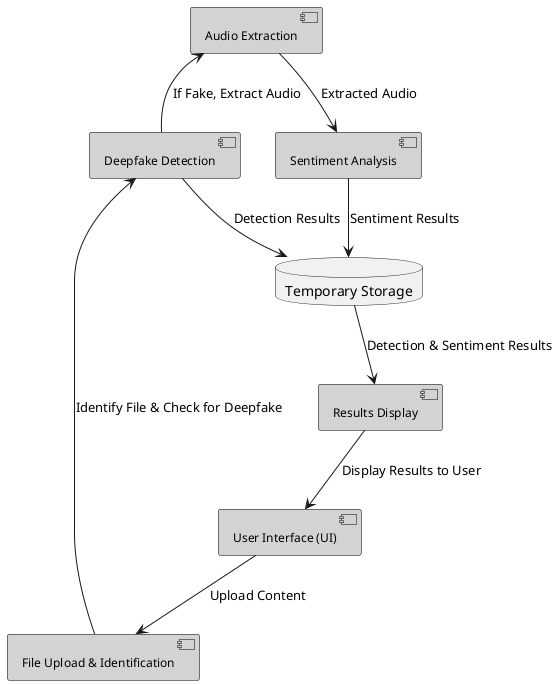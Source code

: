 @startuml
skinparam defaultTextAlignment center

' Define components with custom styling
skinparam component {
    BorderColor black
    BackgroundColor lightgray
    FontSize 12
}

' Components
component "User Interface (UI)" as UI
component "File Upload & Identification" as UploadIdentification
component "Deepfake Detection" as DeepfakeDetection
component "Audio Extraction" as AudioExtraction
component "Sentiment Analysis" as SentimentAnalysis
database "Temporary Storage" as TempStorage
component "Results Display" as ResultsDisplay

' Interactions and Data Flow
UI --> UploadIdentification : "Upload Content"
UploadIdentification --> DeepfakeDetection : "Identify File & Check for Deepfake"
DeepfakeDetection --> TempStorage : "Detection Results"

' If content is fake, extract audio and run sentiment analysis
DeepfakeDetection -left-> AudioExtraction : "If Fake, Extract Audio"
AudioExtraction --> SentimentAnalysis : "Extracted Audio"
SentimentAnalysis --> TempStorage : "Sentiment Results"

' Display results back to UI
TempStorage --> ResultsDisplay : "Detection & Sentiment Results"
ResultsDisplay --> UI : "Display Results to User"

@enduml
